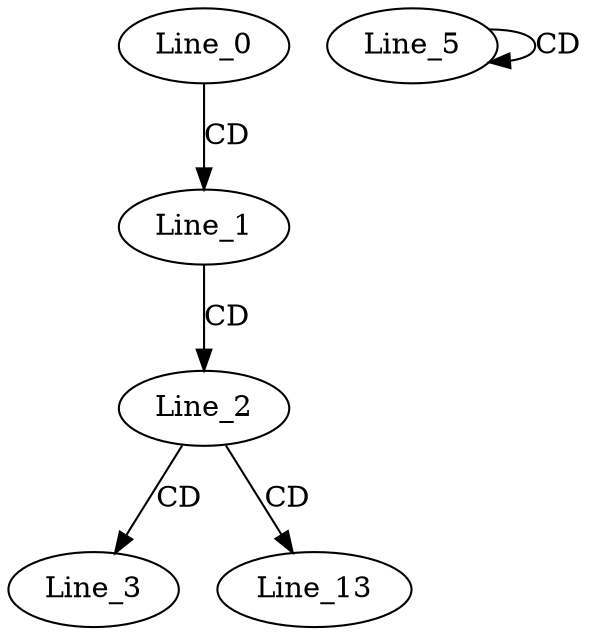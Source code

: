 digraph G {
  Line_0;
  Line_1;
  Line_2;
  Line_3;
  Line_5;
  Line_5;
  Line_13;
  Line_0 -> Line_1 [ label="CD" ];
  Line_1 -> Line_2 [ label="CD" ];
  Line_2 -> Line_3 [ label="CD" ];
  Line_5 -> Line_5 [ label="CD" ];
  Line_2 -> Line_13 [ label="CD" ];
}
